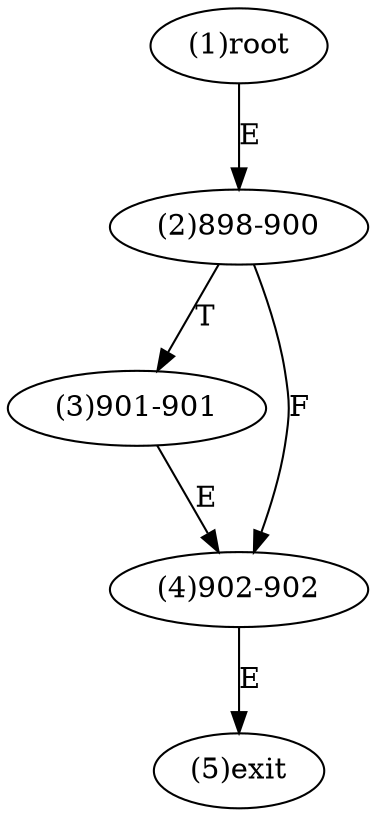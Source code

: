 digraph "" { 
1[ label="(1)root"];
2[ label="(2)898-900"];
3[ label="(3)901-901"];
4[ label="(4)902-902"];
5[ label="(5)exit"];
1->2[ label="E"];
2->4[ label="F"];
2->3[ label="T"];
3->4[ label="E"];
4->5[ label="E"];
}